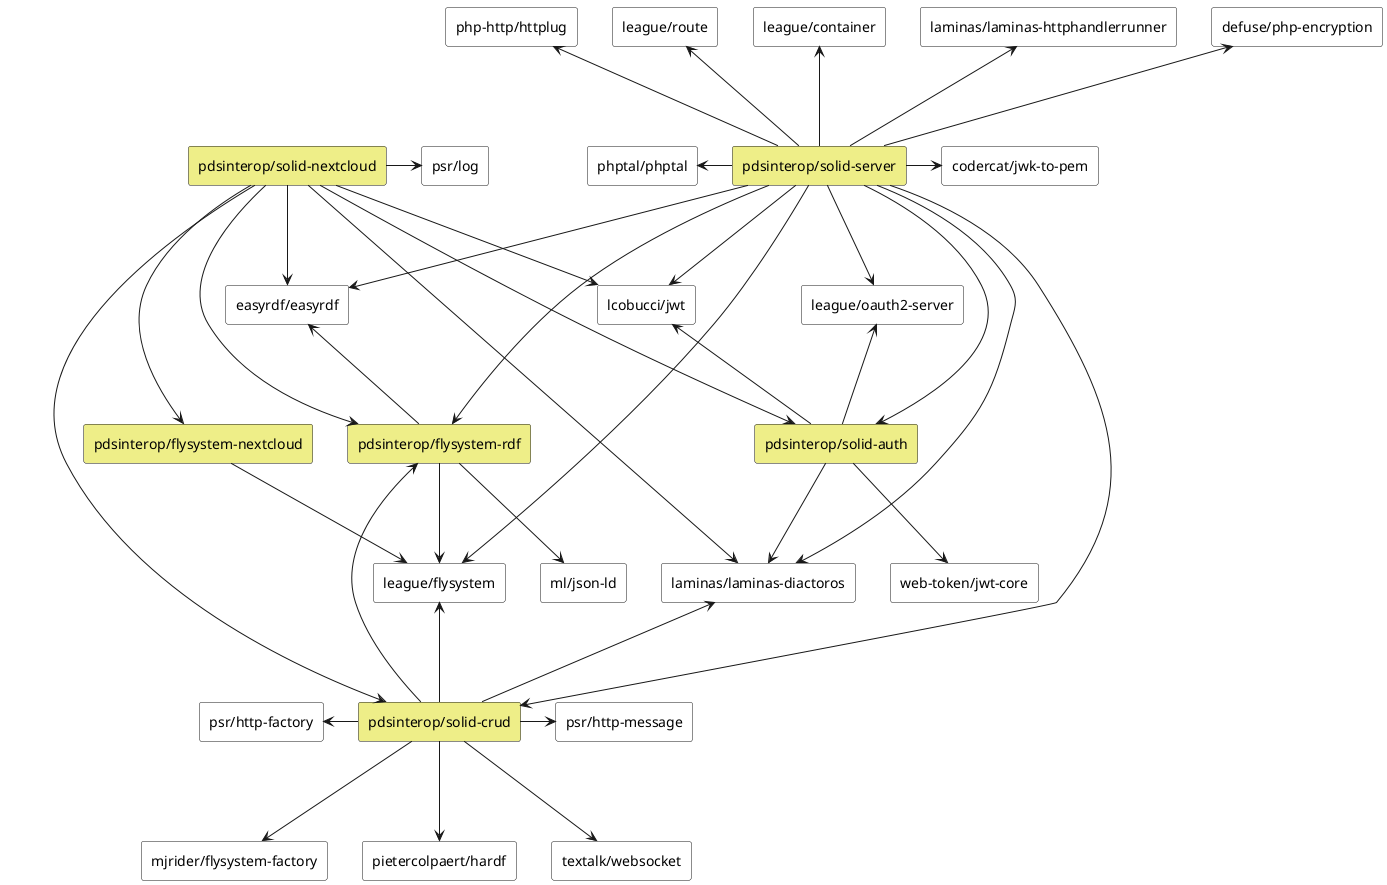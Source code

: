 @startuml

'left to right direction

'!pragma layout smetana

hide stereotype

'hide <<VENDOR>>

skinparam {
    backgroundColor transparent

    rectangleBackgroundColor #EE8
    rectangleBackgroundColor<<VENDOR>> white
    ranksep 100
}

rectangle "codercat/jwk-to-pem" <<VENDOR>> as codercat.jwk_to_pem
rectangle "defuse/php-encryption" <<VENDOR>> as defuse.php_encryption
rectangle "easyrdf/easyrdf" <<VENDOR>> as easyrdf.easyrdf
rectangle "laminas/laminas-diactoros" <<VENDOR>> as laminas.laminas_diactoros
rectangle "laminas/laminas-httphandlerrunner" <<VENDOR>> as laminas.laminas_httphandlerrunner
rectangle "lcobucci/jwt" <<VENDOR>> as lcobucci.jwt
rectangle "league/container" <<VENDOR>> as league.container
rectangle "league/flysystem" <<VENDOR>> as league.flysystem
rectangle "league/oauth2-server" <<VENDOR>> as league.oauth2_server
rectangle "league/route" <<VENDOR>> as league.route
rectangle "mjrider/flysystem-factory" <<VENDOR>> as mjrider.flysystem_factory
rectangle "ml/json-ld" <<VENDOR>> as ml.json_ld
rectangle "php-http/httplug" <<VENDOR>> as php_http.httplug
rectangle "phptal/phptal" <<VENDOR>> as phptal.phptal
rectangle "pietercolpaert/hardf" <<VENDOR>> as pietercolpaert.hardf
rectangle "psr/http-factory" <<VENDOR>> as psr.http_factory
rectangle "psr/http-message" <<VENDOR>> as psr.http_message
rectangle "psr/log" <<VENDOR>> as psr.log
rectangle "textalk/websocket" <<VENDOR>> as textalk.websocket
rectangle "web-token/jwt-core" <<VENDOR>> as web_token.jwt_core

rectangle "pdsinterop/solid-nextcloud" as pdsinterop.solid_nextcloud
rectangle "pdsinterop/solid-server" as pdsinterop.solid_server

rectangle "pdsinterop/flysystem-nextcloud" as pdsinterop.flysystem_nextcloud
rectangle "pdsinterop/flysystem-rdf" as pdsinterop.flysystem_rdf
rectangle "pdsinterop/solid-auth" as pdsinterop.solid_auth
rectangle "pdsinterop/solid-crud" as pdsinterop.solid_crud

pdsinterop.flysystem_nextcloud --> league.flysystem

pdsinterop.solid_auth --> laminas.laminas_diactoros
pdsinterop.solid_auth -u-> lcobucci.jwt
pdsinterop.solid_auth -u-> league.oauth2_server
pdsinterop.solid_auth -d-> web_token.jwt_core

pdsinterop.flysystem_rdf -u-> easyrdf.easyrdf
pdsinterop.flysystem_rdf --> league.flysystem
pdsinterop.flysystem_rdf --> ml.json_ld

pdsinterop.solid_crud -u-> laminas.laminas_diactoros
pdsinterop.solid_crud -u-> league.flysystem
pdsinterop.solid_crud -l-> pdsinterop.flysystem_rdf
pdsinterop.solid_crud --> mjrider.flysystem_factory
pdsinterop.solid_crud --> pietercolpaert.hardf
pdsinterop.solid_crud -l-> psr.http_factory
pdsinterop.solid_crud -r-> psr.http_message
pdsinterop.solid_crud --> textalk.websocket

pdsinterop.solid_nextcloud --> easyrdf.easyrdf
pdsinterop.solid_nextcloud --> laminas.laminas_diactoros
pdsinterop.solid_nextcloud --> lcobucci.jwt
pdsinterop.solid_nextcloud --> pdsinterop.flysystem_nextcloud
pdsinterop.solid_nextcloud --> pdsinterop.flysystem_rdf
pdsinterop.solid_nextcloud --> pdsinterop.solid_auth
pdsinterop.solid_nextcloud --> pdsinterop.solid_crud
pdsinterop.solid_nextcloud -r-> psr.log

pdsinterop.solid_server --> easyrdf.easyrdf
pdsinterop.solid_server --> laminas.laminas_diactoros
pdsinterop.solid_server --> lcobucci.jwt
pdsinterop.solid_server --> league.flysystem
pdsinterop.solid_server --> league.oauth2_server
pdsinterop.solid_server --> pdsinterop.flysystem_rdf
pdsinterop.solid_server --> pdsinterop.solid_auth
pdsinterop.solid_server --> pdsinterop.solid_crud

pdsinterop.solid_server -l-> phptal.phptal
pdsinterop.solid_server -r-> codercat.jwk_to_pem
pdsinterop.solid_server -u-> defuse.php_encryption
pdsinterop.solid_server -u-> laminas.laminas_httphandlerrunner
pdsinterop.solid_server -u-> league.container
pdsinterop.solid_server -u-> league.route
pdsinterop.solid_server -u-> php_http.httplug

@enduml
